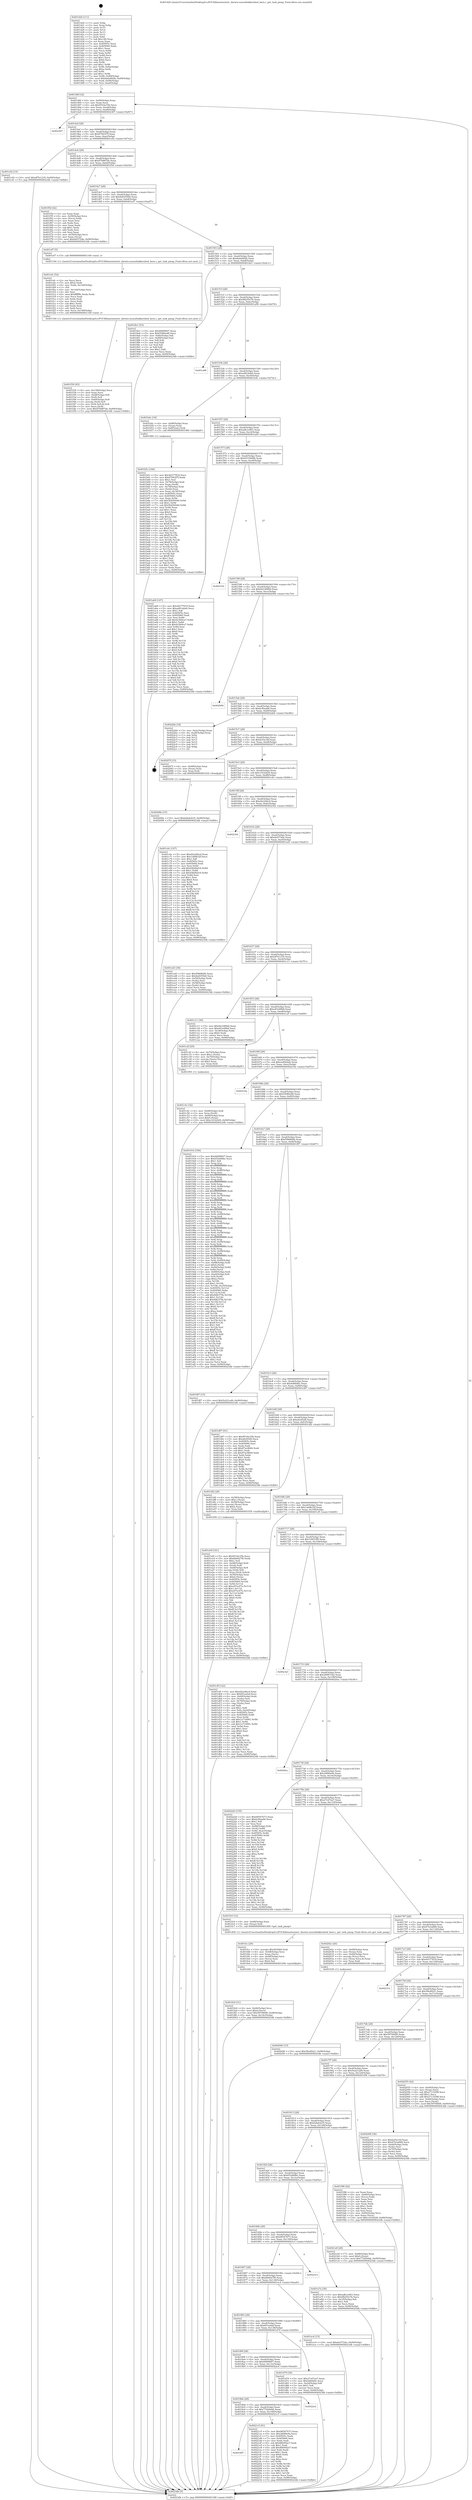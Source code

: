 digraph "0x401420" {
  label = "0x401420 (/mnt/c/Users/mathe/Desktop/tcc/POCII/binaries/extr_darwin-xnuosfmkkernbsd_kern.c_get_task_pmap_Final-ollvm.out::main(0))"
  labelloc = "t"
  node[shape=record]

  Entry [label="",width=0.3,height=0.3,shape=circle,fillcolor=black,style=filled]
  "0x40148f" [label="{
     0x40148f [32]\l
     | [instrs]\l
     &nbsp;&nbsp;0x40148f \<+6\>: mov -0x90(%rbp),%eax\l
     &nbsp;&nbsp;0x401495 \<+2\>: mov %eax,%ecx\l
     &nbsp;&nbsp;0x401497 \<+6\>: sub $0x8516e35b,%ecx\l
     &nbsp;&nbsp;0x40149d \<+6\>: mov %eax,-0xa4(%rbp)\l
     &nbsp;&nbsp;0x4014a3 \<+6\>: mov %ecx,-0xa8(%rbp)\l
     &nbsp;&nbsp;0x4014a9 \<+6\>: je 0000000000402367 \<main+0xf47\>\l
  }"]
  "0x402367" [label="{
     0x402367\l
  }", style=dashed]
  "0x4014af" [label="{
     0x4014af [28]\l
     | [instrs]\l
     &nbsp;&nbsp;0x4014af \<+5\>: jmp 00000000004014b4 \<main+0x94\>\l
     &nbsp;&nbsp;0x4014b4 \<+6\>: mov -0xa4(%rbp),%eax\l
     &nbsp;&nbsp;0x4014ba \<+5\>: sub $0x87903f7f,%eax\l
     &nbsp;&nbsp;0x4014bf \<+6\>: mov %eax,-0xac(%rbp)\l
     &nbsp;&nbsp;0x4014c5 \<+6\>: je 0000000000401c02 \<main+0x7e2\>\l
  }"]
  Exit [label="",width=0.3,height=0.3,shape=circle,fillcolor=black,style=filled,peripheries=2]
  "0x401c02" [label="{
     0x401c02 [15]\l
     | [instrs]\l
     &nbsp;&nbsp;0x401c02 \<+10\>: movl $0xdf7b1235,-0x90(%rbp)\l
     &nbsp;&nbsp;0x401c0c \<+5\>: jmp 00000000004023db \<main+0xfbb\>\l
  }"]
  "0x4014cb" [label="{
     0x4014cb [28]\l
     | [instrs]\l
     &nbsp;&nbsp;0x4014cb \<+5\>: jmp 00000000004014d0 \<main+0xb0\>\l
     &nbsp;&nbsp;0x4014d0 \<+6\>: mov -0xa4(%rbp),%eax\l
     &nbsp;&nbsp;0x4014d6 \<+5\>: sub $0x87b887de,%eax\l
     &nbsp;&nbsp;0x4014db \<+6\>: mov %eax,-0xb0(%rbp)\l
     &nbsp;&nbsp;0x4014e1 \<+6\>: je 0000000000401f5d \<main+0xb3d\>\l
  }"]
  "0x4018d7" [label="{
     0x4018d7\l
  }", style=dashed]
  "0x401f5d" [label="{
     0x401f5d [42]\l
     | [instrs]\l
     &nbsp;&nbsp;0x401f5d \<+2\>: xor %eax,%eax\l
     &nbsp;&nbsp;0x401f5f \<+4\>: mov -0x50(%rbp),%rcx\l
     &nbsp;&nbsp;0x401f63 \<+2\>: mov (%rcx),%edx\l
     &nbsp;&nbsp;0x401f65 \<+2\>: mov %eax,%esi\l
     &nbsp;&nbsp;0x401f67 \<+2\>: sub %edx,%esi\l
     &nbsp;&nbsp;0x401f69 \<+2\>: mov %eax,%edx\l
     &nbsp;&nbsp;0x401f6b \<+3\>: sub $0x1,%edx\l
     &nbsp;&nbsp;0x401f6e \<+2\>: add %edx,%esi\l
     &nbsp;&nbsp;0x401f70 \<+2\>: sub %esi,%eax\l
     &nbsp;&nbsp;0x401f72 \<+4\>: mov -0x50(%rbp),%rcx\l
     &nbsp;&nbsp;0x401f76 \<+2\>: mov %eax,(%rcx)\l
     &nbsp;&nbsp;0x401f78 \<+10\>: movl $0xdef372de,-0x90(%rbp)\l
     &nbsp;&nbsp;0x401f82 \<+5\>: jmp 00000000004023db \<main+0xfbb\>\l
  }"]
  "0x4014e7" [label="{
     0x4014e7 [28]\l
     | [instrs]\l
     &nbsp;&nbsp;0x4014e7 \<+5\>: jmp 00000000004014ec \<main+0xcc\>\l
     &nbsp;&nbsp;0x4014ec \<+6\>: mov -0xa4(%rbp),%eax\l
     &nbsp;&nbsp;0x4014f2 \<+5\>: sub $0x8a8355b0,%eax\l
     &nbsp;&nbsp;0x4014f7 \<+6\>: mov %eax,-0xb4(%rbp)\l
     &nbsp;&nbsp;0x4014fd \<+6\>: je 0000000000401ef7 \<main+0xad7\>\l
  }"]
  "0x4021c5" [label="{
     0x4021c5 [91]\l
     | [instrs]\l
     &nbsp;&nbsp;0x4021c5 \<+5\>: mov $0x68547b73,%eax\l
     &nbsp;&nbsp;0x4021ca \<+5\>: mov $0x26f99e9a,%ecx\l
     &nbsp;&nbsp;0x4021cf \<+7\>: mov 0x40505c,%edx\l
     &nbsp;&nbsp;0x4021d6 \<+7\>: mov 0x405060,%esi\l
     &nbsp;&nbsp;0x4021dd \<+2\>: mov %edx,%edi\l
     &nbsp;&nbsp;0x4021df \<+6\>: sub $0x880492e7,%edi\l
     &nbsp;&nbsp;0x4021e5 \<+3\>: sub $0x1,%edi\l
     &nbsp;&nbsp;0x4021e8 \<+6\>: add $0x880492e7,%edi\l
     &nbsp;&nbsp;0x4021ee \<+3\>: imul %edi,%edx\l
     &nbsp;&nbsp;0x4021f1 \<+3\>: and $0x1,%edx\l
     &nbsp;&nbsp;0x4021f4 \<+3\>: cmp $0x0,%edx\l
     &nbsp;&nbsp;0x4021f7 \<+4\>: sete %r8b\l
     &nbsp;&nbsp;0x4021fb \<+3\>: cmp $0xa,%esi\l
     &nbsp;&nbsp;0x4021fe \<+4\>: setl %r9b\l
     &nbsp;&nbsp;0x402202 \<+3\>: mov %r8b,%r10b\l
     &nbsp;&nbsp;0x402205 \<+3\>: and %r9b,%r10b\l
     &nbsp;&nbsp;0x402208 \<+3\>: xor %r9b,%r8b\l
     &nbsp;&nbsp;0x40220b \<+3\>: or %r8b,%r10b\l
     &nbsp;&nbsp;0x40220e \<+4\>: test $0x1,%r10b\l
     &nbsp;&nbsp;0x402212 \<+3\>: cmovne %ecx,%eax\l
     &nbsp;&nbsp;0x402215 \<+6\>: mov %eax,-0x90(%rbp)\l
     &nbsp;&nbsp;0x40221b \<+5\>: jmp 00000000004023db \<main+0xfbb\>\l
  }"]
  "0x401ef7" [label="{
     0x401ef7 [5]\l
     | [instrs]\l
     &nbsp;&nbsp;0x401ef7 \<+5\>: call 0000000000401160 \<next_i\>\l
     | [calls]\l
     &nbsp;&nbsp;0x401160 \{1\} (/mnt/c/Users/mathe/Desktop/tcc/POCII/binaries/extr_darwin-xnuosfmkkernbsd_kern.c_get_task_pmap_Final-ollvm.out::next_i)\l
  }"]
  "0x401503" [label="{
     0x401503 [28]\l
     | [instrs]\l
     &nbsp;&nbsp;0x401503 \<+5\>: jmp 0000000000401508 \<main+0xe8\>\l
     &nbsp;&nbsp;0x401508 \<+6\>: mov -0xa4(%rbp),%eax\l
     &nbsp;&nbsp;0x40150e \<+5\>: sub $0x8ada902b,%eax\l
     &nbsp;&nbsp;0x401513 \<+6\>: mov %eax,-0xb8(%rbp)\l
     &nbsp;&nbsp;0x401519 \<+6\>: je 00000000004018e1 \<main+0x4c1\>\l
  }"]
  "0x4018bb" [label="{
     0x4018bb [28]\l
     | [instrs]\l
     &nbsp;&nbsp;0x4018bb \<+5\>: jmp 00000000004018c0 \<main+0x4a0\>\l
     &nbsp;&nbsp;0x4018c0 \<+6\>: mov -0xa4(%rbp),%eax\l
     &nbsp;&nbsp;0x4018c6 \<+5\>: sub $0x77d29ebb,%eax\l
     &nbsp;&nbsp;0x4018cb \<+6\>: mov %eax,-0x140(%rbp)\l
     &nbsp;&nbsp;0x4018d1 \<+6\>: je 00000000004021c5 \<main+0xda5\>\l
  }"]
  "0x4018e1" [label="{
     0x4018e1 [53]\l
     | [instrs]\l
     &nbsp;&nbsp;0x4018e1 \<+5\>: mov $0x6fd99607,%eax\l
     &nbsp;&nbsp;0x4018e6 \<+5\>: mov $0xf3080ed8,%ecx\l
     &nbsp;&nbsp;0x4018eb \<+6\>: mov -0x8a(%rbp),%dl\l
     &nbsp;&nbsp;0x4018f1 \<+7\>: mov -0x89(%rbp),%sil\l
     &nbsp;&nbsp;0x4018f8 \<+3\>: mov %dl,%dil\l
     &nbsp;&nbsp;0x4018fb \<+3\>: and %sil,%dil\l
     &nbsp;&nbsp;0x4018fe \<+3\>: xor %sil,%dl\l
     &nbsp;&nbsp;0x401901 \<+3\>: or %dl,%dil\l
     &nbsp;&nbsp;0x401904 \<+4\>: test $0x1,%dil\l
     &nbsp;&nbsp;0x401908 \<+3\>: cmovne %ecx,%eax\l
     &nbsp;&nbsp;0x40190b \<+6\>: mov %eax,-0x90(%rbp)\l
     &nbsp;&nbsp;0x401911 \<+5\>: jmp 00000000004023db \<main+0xfbb\>\l
  }"]
  "0x40151f" [label="{
     0x40151f [28]\l
     | [instrs]\l
     &nbsp;&nbsp;0x40151f \<+5\>: jmp 0000000000401524 \<main+0x104\>\l
     &nbsp;&nbsp;0x401524 \<+6\>: mov -0xa4(%rbp),%eax\l
     &nbsp;&nbsp;0x40152a \<+5\>: sub $0x98255e7b,%eax\l
     &nbsp;&nbsp;0x40152f \<+6\>: mov %eax,-0xbc(%rbp)\l
     &nbsp;&nbsp;0x401535 \<+6\>: je 0000000000401a98 \<main+0x678\>\l
  }"]
  "0x4023db" [label="{
     0x4023db [5]\l
     | [instrs]\l
     &nbsp;&nbsp;0x4023db \<+5\>: jmp 000000000040148f \<main+0x6f\>\l
  }"]
  "0x401420" [label="{
     0x401420 [111]\l
     | [instrs]\l
     &nbsp;&nbsp;0x401420 \<+1\>: push %rbp\l
     &nbsp;&nbsp;0x401421 \<+3\>: mov %rsp,%rbp\l
     &nbsp;&nbsp;0x401424 \<+2\>: push %r15\l
     &nbsp;&nbsp;0x401426 \<+2\>: push %r14\l
     &nbsp;&nbsp;0x401428 \<+2\>: push %r13\l
     &nbsp;&nbsp;0x40142a \<+2\>: push %r12\l
     &nbsp;&nbsp;0x40142c \<+1\>: push %rbx\l
     &nbsp;&nbsp;0x40142d \<+7\>: sub $0x148,%rsp\l
     &nbsp;&nbsp;0x401434 \<+2\>: xor %eax,%eax\l
     &nbsp;&nbsp;0x401436 \<+7\>: mov 0x40505c,%ecx\l
     &nbsp;&nbsp;0x40143d \<+7\>: mov 0x405060,%edx\l
     &nbsp;&nbsp;0x401444 \<+3\>: sub $0x1,%eax\l
     &nbsp;&nbsp;0x401447 \<+3\>: mov %ecx,%r8d\l
     &nbsp;&nbsp;0x40144a \<+3\>: add %eax,%r8d\l
     &nbsp;&nbsp;0x40144d \<+4\>: imul %r8d,%ecx\l
     &nbsp;&nbsp;0x401451 \<+3\>: and $0x1,%ecx\l
     &nbsp;&nbsp;0x401454 \<+3\>: cmp $0x0,%ecx\l
     &nbsp;&nbsp;0x401457 \<+4\>: sete %r9b\l
     &nbsp;&nbsp;0x40145b \<+4\>: and $0x1,%r9b\l
     &nbsp;&nbsp;0x40145f \<+7\>: mov %r9b,-0x8a(%rbp)\l
     &nbsp;&nbsp;0x401466 \<+3\>: cmp $0xa,%edx\l
     &nbsp;&nbsp;0x401469 \<+4\>: setl %r9b\l
     &nbsp;&nbsp;0x40146d \<+4\>: and $0x1,%r9b\l
     &nbsp;&nbsp;0x401471 \<+7\>: mov %r9b,-0x89(%rbp)\l
     &nbsp;&nbsp;0x401478 \<+10\>: movl $0x8ada902b,-0x90(%rbp)\l
     &nbsp;&nbsp;0x401482 \<+6\>: mov %edi,-0x94(%rbp)\l
     &nbsp;&nbsp;0x401488 \<+7\>: mov %rsi,-0xa0(%rbp)\l
  }"]
  "0x4022cd" [label="{
     0x4022cd\l
  }", style=dashed]
  "0x401a98" [label="{
     0x401a98\l
  }", style=dashed]
  "0x40153b" [label="{
     0x40153b [28]\l
     | [instrs]\l
     &nbsp;&nbsp;0x40153b \<+5\>: jmp 0000000000401540 \<main+0x120\>\l
     &nbsp;&nbsp;0x401540 \<+6\>: mov -0xa4(%rbp),%eax\l
     &nbsp;&nbsp;0x401546 \<+5\>: sub $0xad81deb6,%eax\l
     &nbsp;&nbsp;0x40154b \<+6\>: mov %eax,-0xc0(%rbp)\l
     &nbsp;&nbsp;0x401551 \<+6\>: je 0000000000401b4c \<main+0x72c\>\l
  }"]
  "0x40208e" [label="{
     0x40208e [15]\l
     | [instrs]\l
     &nbsp;&nbsp;0x40208e \<+10\>: movl $0x62bdcb35,-0x90(%rbp)\l
     &nbsp;&nbsp;0x402098 \<+5\>: jmp 00000000004023db \<main+0xfbb\>\l
  }"]
  "0x401b4c" [label="{
     0x401b4c [16]\l
     | [instrs]\l
     &nbsp;&nbsp;0x401b4c \<+4\>: mov -0x80(%rbp),%rax\l
     &nbsp;&nbsp;0x401b50 \<+3\>: mov (%rax),%rax\l
     &nbsp;&nbsp;0x401b53 \<+4\>: mov 0x8(%rax),%rdi\l
     &nbsp;&nbsp;0x401b57 \<+5\>: call 0000000000401060 \<atoi@plt\>\l
     | [calls]\l
     &nbsp;&nbsp;0x401060 \{1\} (unknown)\l
  }"]
  "0x401557" [label="{
     0x401557 [28]\l
     | [instrs]\l
     &nbsp;&nbsp;0x401557 \<+5\>: jmp 000000000040155c \<main+0x13c\>\l
     &nbsp;&nbsp;0x40155c \<+6\>: mov -0xa4(%rbp),%eax\l
     &nbsp;&nbsp;0x401562 \<+5\>: sub $0xadb1e063,%eax\l
     &nbsp;&nbsp;0x401567 \<+6\>: mov %eax,-0xc4(%rbp)\l
     &nbsp;&nbsp;0x40156d \<+6\>: je 0000000000401ab9 \<main+0x699\>\l
  }"]
  "0x402046" [label="{
     0x402046 [15]\l
     | [instrs]\l
     &nbsp;&nbsp;0x402046 \<+10\>: movl $0x58e9f221,-0x90(%rbp)\l
     &nbsp;&nbsp;0x402050 \<+5\>: jmp 00000000004023db \<main+0xfbb\>\l
  }"]
  "0x401ab9" [label="{
     0x401ab9 [147]\l
     | [instrs]\l
     &nbsp;&nbsp;0x401ab9 \<+5\>: mov $0x4d377819,%eax\l
     &nbsp;&nbsp;0x401abe \<+5\>: mov $0xad81deb6,%ecx\l
     &nbsp;&nbsp;0x401ac3 \<+2\>: mov $0x1,%dl\l
     &nbsp;&nbsp;0x401ac5 \<+7\>: mov 0x40505c,%esi\l
     &nbsp;&nbsp;0x401acc \<+7\>: mov 0x405060,%edi\l
     &nbsp;&nbsp;0x401ad3 \<+3\>: mov %esi,%r8d\l
     &nbsp;&nbsp;0x401ad6 \<+7\>: add $0x4c569ce7,%r8d\l
     &nbsp;&nbsp;0x401add \<+4\>: sub $0x1,%r8d\l
     &nbsp;&nbsp;0x401ae1 \<+7\>: sub $0x4c569ce7,%r8d\l
     &nbsp;&nbsp;0x401ae8 \<+4\>: imul %r8d,%esi\l
     &nbsp;&nbsp;0x401aec \<+3\>: and $0x1,%esi\l
     &nbsp;&nbsp;0x401aef \<+3\>: cmp $0x0,%esi\l
     &nbsp;&nbsp;0x401af2 \<+4\>: sete %r9b\l
     &nbsp;&nbsp;0x401af6 \<+3\>: cmp $0xa,%edi\l
     &nbsp;&nbsp;0x401af9 \<+4\>: setl %r10b\l
     &nbsp;&nbsp;0x401afd \<+3\>: mov %r9b,%r11b\l
     &nbsp;&nbsp;0x401b00 \<+4\>: xor $0xff,%r11b\l
     &nbsp;&nbsp;0x401b04 \<+3\>: mov %r10b,%bl\l
     &nbsp;&nbsp;0x401b07 \<+3\>: xor $0xff,%bl\l
     &nbsp;&nbsp;0x401b0a \<+3\>: xor $0x0,%dl\l
     &nbsp;&nbsp;0x401b0d \<+3\>: mov %r11b,%r14b\l
     &nbsp;&nbsp;0x401b10 \<+4\>: and $0x0,%r14b\l
     &nbsp;&nbsp;0x401b14 \<+3\>: and %dl,%r9b\l
     &nbsp;&nbsp;0x401b17 \<+3\>: mov %bl,%r15b\l
     &nbsp;&nbsp;0x401b1a \<+4\>: and $0x0,%r15b\l
     &nbsp;&nbsp;0x401b1e \<+3\>: and %dl,%r10b\l
     &nbsp;&nbsp;0x401b21 \<+3\>: or %r9b,%r14b\l
     &nbsp;&nbsp;0x401b24 \<+3\>: or %r10b,%r15b\l
     &nbsp;&nbsp;0x401b27 \<+3\>: xor %r15b,%r14b\l
     &nbsp;&nbsp;0x401b2a \<+3\>: or %bl,%r11b\l
     &nbsp;&nbsp;0x401b2d \<+4\>: xor $0xff,%r11b\l
     &nbsp;&nbsp;0x401b31 \<+3\>: or $0x0,%dl\l
     &nbsp;&nbsp;0x401b34 \<+3\>: and %dl,%r11b\l
     &nbsp;&nbsp;0x401b37 \<+3\>: or %r11b,%r14b\l
     &nbsp;&nbsp;0x401b3a \<+4\>: test $0x1,%r14b\l
     &nbsp;&nbsp;0x401b3e \<+3\>: cmovne %ecx,%eax\l
     &nbsp;&nbsp;0x401b41 \<+6\>: mov %eax,-0x90(%rbp)\l
     &nbsp;&nbsp;0x401b47 \<+5\>: jmp 00000000004023db \<main+0xfbb\>\l
  }"]
  "0x401573" [label="{
     0x401573 [28]\l
     | [instrs]\l
     &nbsp;&nbsp;0x401573 \<+5\>: jmp 0000000000401578 \<main+0x158\>\l
     &nbsp;&nbsp;0x401578 \<+6\>: mov -0xa4(%rbp),%eax\l
     &nbsp;&nbsp;0x40157e \<+5\>: sub $0xb519466b,%eax\l
     &nbsp;&nbsp;0x401583 \<+6\>: mov %eax,-0xc8(%rbp)\l
     &nbsp;&nbsp;0x401589 \<+6\>: je 0000000000402102 \<main+0xce2\>\l
  }"]
  "0x401fe9" [label="{
     0x401fe9 [31]\l
     | [instrs]\l
     &nbsp;&nbsp;0x401fe9 \<+4\>: mov -0x40(%rbp),%rcx\l
     &nbsp;&nbsp;0x401fed \<+6\>: movl $0x0,(%rcx)\l
     &nbsp;&nbsp;0x401ff3 \<+10\>: movl $0x597084f0,-0x90(%rbp)\l
     &nbsp;&nbsp;0x401ffd \<+6\>: mov %eax,-0x14c(%rbp)\l
     &nbsp;&nbsp;0x402003 \<+5\>: jmp 00000000004023db \<main+0xfbb\>\l
  }"]
  "0x402102" [label="{
     0x402102\l
  }", style=dashed]
  "0x40158f" [label="{
     0x40158f [28]\l
     | [instrs]\l
     &nbsp;&nbsp;0x40158f \<+5\>: jmp 0000000000401594 \<main+0x174\>\l
     &nbsp;&nbsp;0x401594 \<+6\>: mov -0xa4(%rbp),%eax\l
     &nbsp;&nbsp;0x40159a \<+5\>: sub $0xbb33889d,%eax\l
     &nbsp;&nbsp;0x40159f \<+6\>: mov %eax,-0xcc(%rbp)\l
     &nbsp;&nbsp;0x4015a5 \<+6\>: je 000000000040209d \<main+0xc7d\>\l
  }"]
  "0x401fcc" [label="{
     0x401fcc [29]\l
     | [instrs]\l
     &nbsp;&nbsp;0x401fcc \<+10\>: movabs $0x4030b6,%rdi\l
     &nbsp;&nbsp;0x401fd6 \<+4\>: mov -0x48(%rbp),%rcx\l
     &nbsp;&nbsp;0x401fda \<+2\>: mov %eax,(%rcx)\l
     &nbsp;&nbsp;0x401fdc \<+4\>: mov -0x48(%rbp),%rcx\l
     &nbsp;&nbsp;0x401fe0 \<+2\>: mov (%rcx),%esi\l
     &nbsp;&nbsp;0x401fe2 \<+2\>: mov $0x0,%al\l
     &nbsp;&nbsp;0x401fe4 \<+5\>: call 0000000000401040 \<printf@plt\>\l
     | [calls]\l
     &nbsp;&nbsp;0x401040 \{1\} (unknown)\l
  }"]
  "0x40209d" [label="{
     0x40209d\l
  }", style=dashed]
  "0x4015ab" [label="{
     0x4015ab [28]\l
     | [instrs]\l
     &nbsp;&nbsp;0x4015ab \<+5\>: jmp 00000000004015b0 \<main+0x190\>\l
     &nbsp;&nbsp;0x4015b0 \<+6\>: mov -0xa4(%rbp),%eax\l
     &nbsp;&nbsp;0x4015b6 \<+5\>: sub $0xbcf0aa66,%eax\l
     &nbsp;&nbsp;0x4015bb \<+6\>: mov %eax,-0xd0(%rbp)\l
     &nbsp;&nbsp;0x4015c1 \<+6\>: je 00000000004022bb \<main+0xe9b\>\l
  }"]
  "0x401f30" [label="{
     0x401f30 [45]\l
     | [instrs]\l
     &nbsp;&nbsp;0x401f30 \<+6\>: mov -0x148(%rbp),%ecx\l
     &nbsp;&nbsp;0x401f36 \<+3\>: imul %eax,%ecx\l
     &nbsp;&nbsp;0x401f39 \<+4\>: mov -0x68(%rbp),%r8\l
     &nbsp;&nbsp;0x401f3d \<+3\>: mov (%r8),%r8\l
     &nbsp;&nbsp;0x401f40 \<+4\>: mov -0x60(%rbp),%r9\l
     &nbsp;&nbsp;0x401f44 \<+3\>: movslq (%r9),%r9\l
     &nbsp;&nbsp;0x401f47 \<+4\>: mov (%r8,%r9,8),%r8\l
     &nbsp;&nbsp;0x401f4b \<+3\>: mov %ecx,(%r8)\l
     &nbsp;&nbsp;0x401f4e \<+10\>: movl $0x87b887de,-0x90(%rbp)\l
     &nbsp;&nbsp;0x401f58 \<+5\>: jmp 00000000004023db \<main+0xfbb\>\l
  }"]
  "0x4022bb" [label="{
     0x4022bb [18]\l
     | [instrs]\l
     &nbsp;&nbsp;0x4022bb \<+3\>: mov -0x2c(%rbp),%eax\l
     &nbsp;&nbsp;0x4022be \<+4\>: lea -0x28(%rbp),%rsp\l
     &nbsp;&nbsp;0x4022c2 \<+1\>: pop %rbx\l
     &nbsp;&nbsp;0x4022c3 \<+2\>: pop %r12\l
     &nbsp;&nbsp;0x4022c5 \<+2\>: pop %r13\l
     &nbsp;&nbsp;0x4022c7 \<+2\>: pop %r14\l
     &nbsp;&nbsp;0x4022c9 \<+2\>: pop %r15\l
     &nbsp;&nbsp;0x4022cb \<+1\>: pop %rbp\l
     &nbsp;&nbsp;0x4022cc \<+1\>: ret\l
  }"]
  "0x4015c7" [label="{
     0x4015c7 [28]\l
     | [instrs]\l
     &nbsp;&nbsp;0x4015c7 \<+5\>: jmp 00000000004015cc \<main+0x1ac\>\l
     &nbsp;&nbsp;0x4015cc \<+6\>: mov -0xa4(%rbp),%eax\l
     &nbsp;&nbsp;0x4015d2 \<+5\>: sub $0xbcf3e1bf,%eax\l
     &nbsp;&nbsp;0x4015d7 \<+6\>: mov %eax,-0xd4(%rbp)\l
     &nbsp;&nbsp;0x4015dd \<+6\>: je 000000000040207f \<main+0xc5f\>\l
  }"]
  "0x401efc" [label="{
     0x401efc [52]\l
     | [instrs]\l
     &nbsp;&nbsp;0x401efc \<+2\>: xor %ecx,%ecx\l
     &nbsp;&nbsp;0x401efe \<+5\>: mov $0x2,%edx\l
     &nbsp;&nbsp;0x401f03 \<+6\>: mov %edx,-0x144(%rbp)\l
     &nbsp;&nbsp;0x401f09 \<+1\>: cltd\l
     &nbsp;&nbsp;0x401f0a \<+6\>: mov -0x144(%rbp),%esi\l
     &nbsp;&nbsp;0x401f10 \<+2\>: idiv %esi\l
     &nbsp;&nbsp;0x401f12 \<+6\>: imul $0xfffffffe,%edx,%edx\l
     &nbsp;&nbsp;0x401f18 \<+2\>: mov %ecx,%edi\l
     &nbsp;&nbsp;0x401f1a \<+2\>: sub %edx,%edi\l
     &nbsp;&nbsp;0x401f1c \<+2\>: mov %ecx,%edx\l
     &nbsp;&nbsp;0x401f1e \<+3\>: sub $0x1,%edx\l
     &nbsp;&nbsp;0x401f21 \<+2\>: add %edx,%edi\l
     &nbsp;&nbsp;0x401f23 \<+2\>: sub %edi,%ecx\l
     &nbsp;&nbsp;0x401f25 \<+6\>: mov %ecx,-0x148(%rbp)\l
     &nbsp;&nbsp;0x401f2b \<+5\>: call 0000000000401160 \<next_i\>\l
     | [calls]\l
     &nbsp;&nbsp;0x401160 \{1\} (/mnt/c/Users/mathe/Desktop/tcc/POCII/binaries/extr_darwin-xnuosfmkkernbsd_kern.c_get_task_pmap_Final-ollvm.out::next_i)\l
  }"]
  "0x40207f" [label="{
     0x40207f [15]\l
     | [instrs]\l
     &nbsp;&nbsp;0x40207f \<+4\>: mov -0x68(%rbp),%rax\l
     &nbsp;&nbsp;0x402083 \<+3\>: mov (%rax),%rax\l
     &nbsp;&nbsp;0x402086 \<+3\>: mov %rax,%rdi\l
     &nbsp;&nbsp;0x402089 \<+5\>: call 0000000000401030 \<free@plt\>\l
     | [calls]\l
     &nbsp;&nbsp;0x401030 \{1\} (unknown)\l
  }"]
  "0x4015e3" [label="{
     0x4015e3 [28]\l
     | [instrs]\l
     &nbsp;&nbsp;0x4015e3 \<+5\>: jmp 00000000004015e8 \<main+0x1c8\>\l
     &nbsp;&nbsp;0x4015e8 \<+6\>: mov -0xa4(%rbp),%eax\l
     &nbsp;&nbsp;0x4015ee \<+5\>: sub $0xc1632429,%eax\l
     &nbsp;&nbsp;0x4015f3 \<+6\>: mov %eax,-0xd8(%rbp)\l
     &nbsp;&nbsp;0x4015f9 \<+6\>: je 0000000000401c6c \<main+0x84c\>\l
  }"]
  "0x401e0f" [label="{
     0x401e0f [181]\l
     | [instrs]\l
     &nbsp;&nbsp;0x401e0f \<+5\>: mov $0x8516e35b,%ecx\l
     &nbsp;&nbsp;0x401e14 \<+5\>: mov $0x6b6627f0,%edx\l
     &nbsp;&nbsp;0x401e19 \<+3\>: mov $0x1,%sil\l
     &nbsp;&nbsp;0x401e1c \<+4\>: mov -0x68(%rbp),%rdi\l
     &nbsp;&nbsp;0x401e20 \<+3\>: mov (%rdi),%rdi\l
     &nbsp;&nbsp;0x401e23 \<+4\>: mov -0x60(%rbp),%r8\l
     &nbsp;&nbsp;0x401e27 \<+3\>: movslq (%r8),%r8\l
     &nbsp;&nbsp;0x401e2a \<+4\>: mov %rax,(%rdi,%r8,8)\l
     &nbsp;&nbsp;0x401e2e \<+4\>: mov -0x50(%rbp),%rax\l
     &nbsp;&nbsp;0x401e32 \<+6\>: movl $0x0,(%rax)\l
     &nbsp;&nbsp;0x401e38 \<+8\>: mov 0x40505c,%r9d\l
     &nbsp;&nbsp;0x401e40 \<+8\>: mov 0x405060,%r10d\l
     &nbsp;&nbsp;0x401e48 \<+3\>: mov %r9d,%r11d\l
     &nbsp;&nbsp;0x401e4b \<+7\>: sub $0xe97ec67e,%r11d\l
     &nbsp;&nbsp;0x401e52 \<+4\>: sub $0x1,%r11d\l
     &nbsp;&nbsp;0x401e56 \<+7\>: add $0xe97ec67e,%r11d\l
     &nbsp;&nbsp;0x401e5d \<+4\>: imul %r11d,%r9d\l
     &nbsp;&nbsp;0x401e61 \<+4\>: and $0x1,%r9d\l
     &nbsp;&nbsp;0x401e65 \<+4\>: cmp $0x0,%r9d\l
     &nbsp;&nbsp;0x401e69 \<+3\>: sete %bl\l
     &nbsp;&nbsp;0x401e6c \<+4\>: cmp $0xa,%r10d\l
     &nbsp;&nbsp;0x401e70 \<+4\>: setl %r14b\l
     &nbsp;&nbsp;0x401e74 \<+3\>: mov %bl,%r15b\l
     &nbsp;&nbsp;0x401e77 \<+4\>: xor $0xff,%r15b\l
     &nbsp;&nbsp;0x401e7b \<+3\>: mov %r14b,%r12b\l
     &nbsp;&nbsp;0x401e7e \<+4\>: xor $0xff,%r12b\l
     &nbsp;&nbsp;0x401e82 \<+4\>: xor $0x0,%sil\l
     &nbsp;&nbsp;0x401e86 \<+3\>: mov %r15b,%r13b\l
     &nbsp;&nbsp;0x401e89 \<+4\>: and $0x0,%r13b\l
     &nbsp;&nbsp;0x401e8d \<+3\>: and %sil,%bl\l
     &nbsp;&nbsp;0x401e90 \<+3\>: mov %r12b,%al\l
     &nbsp;&nbsp;0x401e93 \<+2\>: and $0x0,%al\l
     &nbsp;&nbsp;0x401e95 \<+3\>: and %sil,%r14b\l
     &nbsp;&nbsp;0x401e98 \<+3\>: or %bl,%r13b\l
     &nbsp;&nbsp;0x401e9b \<+3\>: or %r14b,%al\l
     &nbsp;&nbsp;0x401e9e \<+3\>: xor %al,%r13b\l
     &nbsp;&nbsp;0x401ea1 \<+3\>: or %r12b,%r15b\l
     &nbsp;&nbsp;0x401ea4 \<+4\>: xor $0xff,%r15b\l
     &nbsp;&nbsp;0x401ea8 \<+4\>: or $0x0,%sil\l
     &nbsp;&nbsp;0x401eac \<+3\>: and %sil,%r15b\l
     &nbsp;&nbsp;0x401eaf \<+3\>: or %r15b,%r13b\l
     &nbsp;&nbsp;0x401eb2 \<+4\>: test $0x1,%r13b\l
     &nbsp;&nbsp;0x401eb6 \<+3\>: cmovne %edx,%ecx\l
     &nbsp;&nbsp;0x401eb9 \<+6\>: mov %ecx,-0x90(%rbp)\l
     &nbsp;&nbsp;0x401ebf \<+5\>: jmp 00000000004023db \<main+0xfbb\>\l
  }"]
  "0x401c6c" [label="{
     0x401c6c [147]\l
     | [instrs]\l
     &nbsp;&nbsp;0x401c6c \<+5\>: mov $0xd2e24bcd,%eax\l
     &nbsp;&nbsp;0x401c71 \<+5\>: mov $0x1a68b32f,%ecx\l
     &nbsp;&nbsp;0x401c76 \<+2\>: mov $0x1,%dl\l
     &nbsp;&nbsp;0x401c78 \<+7\>: mov 0x40505c,%esi\l
     &nbsp;&nbsp;0x401c7f \<+7\>: mov 0x405060,%edi\l
     &nbsp;&nbsp;0x401c86 \<+3\>: mov %esi,%r8d\l
     &nbsp;&nbsp;0x401c89 \<+7\>: add $0x44b0bd18,%r8d\l
     &nbsp;&nbsp;0x401c90 \<+4\>: sub $0x1,%r8d\l
     &nbsp;&nbsp;0x401c94 \<+7\>: sub $0x44b0bd18,%r8d\l
     &nbsp;&nbsp;0x401c9b \<+4\>: imul %r8d,%esi\l
     &nbsp;&nbsp;0x401c9f \<+3\>: and $0x1,%esi\l
     &nbsp;&nbsp;0x401ca2 \<+3\>: cmp $0x0,%esi\l
     &nbsp;&nbsp;0x401ca5 \<+4\>: sete %r9b\l
     &nbsp;&nbsp;0x401ca9 \<+3\>: cmp $0xa,%edi\l
     &nbsp;&nbsp;0x401cac \<+4\>: setl %r10b\l
     &nbsp;&nbsp;0x401cb0 \<+3\>: mov %r9b,%r11b\l
     &nbsp;&nbsp;0x401cb3 \<+4\>: xor $0xff,%r11b\l
     &nbsp;&nbsp;0x401cb7 \<+3\>: mov %r10b,%bl\l
     &nbsp;&nbsp;0x401cba \<+3\>: xor $0xff,%bl\l
     &nbsp;&nbsp;0x401cbd \<+3\>: xor $0x1,%dl\l
     &nbsp;&nbsp;0x401cc0 \<+3\>: mov %r11b,%r14b\l
     &nbsp;&nbsp;0x401cc3 \<+4\>: and $0xff,%r14b\l
     &nbsp;&nbsp;0x401cc7 \<+3\>: and %dl,%r9b\l
     &nbsp;&nbsp;0x401cca \<+3\>: mov %bl,%r15b\l
     &nbsp;&nbsp;0x401ccd \<+4\>: and $0xff,%r15b\l
     &nbsp;&nbsp;0x401cd1 \<+3\>: and %dl,%r10b\l
     &nbsp;&nbsp;0x401cd4 \<+3\>: or %r9b,%r14b\l
     &nbsp;&nbsp;0x401cd7 \<+3\>: or %r10b,%r15b\l
     &nbsp;&nbsp;0x401cda \<+3\>: xor %r15b,%r14b\l
     &nbsp;&nbsp;0x401cdd \<+3\>: or %bl,%r11b\l
     &nbsp;&nbsp;0x401ce0 \<+4\>: xor $0xff,%r11b\l
     &nbsp;&nbsp;0x401ce4 \<+3\>: or $0x1,%dl\l
     &nbsp;&nbsp;0x401ce7 \<+3\>: and %dl,%r11b\l
     &nbsp;&nbsp;0x401cea \<+3\>: or %r11b,%r14b\l
     &nbsp;&nbsp;0x401ced \<+4\>: test $0x1,%r14b\l
     &nbsp;&nbsp;0x401cf1 \<+3\>: cmovne %ecx,%eax\l
     &nbsp;&nbsp;0x401cf4 \<+6\>: mov %eax,-0x90(%rbp)\l
     &nbsp;&nbsp;0x401cfa \<+5\>: jmp 00000000004023db \<main+0xfbb\>\l
  }"]
  "0x4015ff" [label="{
     0x4015ff [28]\l
     | [instrs]\l
     &nbsp;&nbsp;0x4015ff \<+5\>: jmp 0000000000401604 \<main+0x1e4\>\l
     &nbsp;&nbsp;0x401604 \<+6\>: mov -0xa4(%rbp),%eax\l
     &nbsp;&nbsp;0x40160a \<+5\>: sub $0xd2e24bcd,%eax\l
     &nbsp;&nbsp;0x40160f \<+6\>: mov %eax,-0xdc(%rbp)\l
     &nbsp;&nbsp;0x401615 \<+6\>: je 0000000000402342 \<main+0xf22\>\l
  }"]
  "0x40189f" [label="{
     0x40189f [28]\l
     | [instrs]\l
     &nbsp;&nbsp;0x40189f \<+5\>: jmp 00000000004018a4 \<main+0x484\>\l
     &nbsp;&nbsp;0x4018a4 \<+6\>: mov -0xa4(%rbp),%eax\l
     &nbsp;&nbsp;0x4018aa \<+5\>: sub $0x6fd99607,%eax\l
     &nbsp;&nbsp;0x4018af \<+6\>: mov %eax,-0x13c(%rbp)\l
     &nbsp;&nbsp;0x4018b5 \<+6\>: je 00000000004022cd \<main+0xead\>\l
  }"]
  "0x402342" [label="{
     0x402342\l
  }", style=dashed]
  "0x40161b" [label="{
     0x40161b [28]\l
     | [instrs]\l
     &nbsp;&nbsp;0x40161b \<+5\>: jmp 0000000000401620 \<main+0x200\>\l
     &nbsp;&nbsp;0x401620 \<+6\>: mov -0xa4(%rbp),%eax\l
     &nbsp;&nbsp;0x401626 \<+5\>: sub $0xdef372de,%eax\l
     &nbsp;&nbsp;0x40162b \<+6\>: mov %eax,-0xe0(%rbp)\l
     &nbsp;&nbsp;0x401631 \<+6\>: je 0000000000401ed3 \<main+0xab3\>\l
  }"]
  "0x401d79" [label="{
     0x401d79 [30]\l
     | [instrs]\l
     &nbsp;&nbsp;0x401d79 \<+5\>: mov $0x27c67ea7,%eax\l
     &nbsp;&nbsp;0x401d7e \<+5\>: mov $0x4d68d0c,%ecx\l
     &nbsp;&nbsp;0x401d83 \<+3\>: mov -0x2d(%rbp),%dl\l
     &nbsp;&nbsp;0x401d86 \<+3\>: test $0x1,%dl\l
     &nbsp;&nbsp;0x401d89 \<+3\>: cmovne %ecx,%eax\l
     &nbsp;&nbsp;0x401d8c \<+6\>: mov %eax,-0x90(%rbp)\l
     &nbsp;&nbsp;0x401d92 \<+5\>: jmp 00000000004023db \<main+0xfbb\>\l
  }"]
  "0x401ed3" [label="{
     0x401ed3 [36]\l
     | [instrs]\l
     &nbsp;&nbsp;0x401ed3 \<+5\>: mov $0xf586800b,%eax\l
     &nbsp;&nbsp;0x401ed8 \<+5\>: mov $0x8a8355b0,%ecx\l
     &nbsp;&nbsp;0x401edd \<+4\>: mov -0x50(%rbp),%rdx\l
     &nbsp;&nbsp;0x401ee1 \<+2\>: mov (%rdx),%esi\l
     &nbsp;&nbsp;0x401ee3 \<+4\>: mov -0x58(%rbp),%rdx\l
     &nbsp;&nbsp;0x401ee7 \<+2\>: cmp (%rdx),%esi\l
     &nbsp;&nbsp;0x401ee9 \<+3\>: cmovl %ecx,%eax\l
     &nbsp;&nbsp;0x401eec \<+6\>: mov %eax,-0x90(%rbp)\l
     &nbsp;&nbsp;0x401ef2 \<+5\>: jmp 00000000004023db \<main+0xfbb\>\l
  }"]
  "0x401637" [label="{
     0x401637 [28]\l
     | [instrs]\l
     &nbsp;&nbsp;0x401637 \<+5\>: jmp 000000000040163c \<main+0x21c\>\l
     &nbsp;&nbsp;0x40163c \<+6\>: mov -0xa4(%rbp),%eax\l
     &nbsp;&nbsp;0x401642 \<+5\>: sub $0xdf7b1235,%eax\l
     &nbsp;&nbsp;0x401647 \<+6\>: mov %eax,-0xe4(%rbp)\l
     &nbsp;&nbsp;0x40164d \<+6\>: je 0000000000401c11 \<main+0x7f1\>\l
  }"]
  "0x401883" [label="{
     0x401883 [28]\l
     | [instrs]\l
     &nbsp;&nbsp;0x401883 \<+5\>: jmp 0000000000401888 \<main+0x468\>\l
     &nbsp;&nbsp;0x401888 \<+6\>: mov -0xa4(%rbp),%eax\l
     &nbsp;&nbsp;0x40188e \<+5\>: sub $0x6f1ee0af,%eax\l
     &nbsp;&nbsp;0x401893 \<+6\>: mov %eax,-0x138(%rbp)\l
     &nbsp;&nbsp;0x401899 \<+6\>: je 0000000000401d79 \<main+0x959\>\l
  }"]
  "0x401c11" [label="{
     0x401c11 [30]\l
     | [instrs]\l
     &nbsp;&nbsp;0x401c11 \<+5\>: mov $0xbb33889d,%eax\l
     &nbsp;&nbsp;0x401c16 \<+5\>: mov $0xe83c68b8,%ecx\l
     &nbsp;&nbsp;0x401c1b \<+3\>: mov -0x34(%rbp),%edx\l
     &nbsp;&nbsp;0x401c1e \<+3\>: cmp $0x0,%edx\l
     &nbsp;&nbsp;0x401c21 \<+3\>: cmove %ecx,%eax\l
     &nbsp;&nbsp;0x401c24 \<+6\>: mov %eax,-0x90(%rbp)\l
     &nbsp;&nbsp;0x401c2a \<+5\>: jmp 00000000004023db \<main+0xfbb\>\l
  }"]
  "0x401653" [label="{
     0x401653 [28]\l
     | [instrs]\l
     &nbsp;&nbsp;0x401653 \<+5\>: jmp 0000000000401658 \<main+0x238\>\l
     &nbsp;&nbsp;0x401658 \<+6\>: mov -0xa4(%rbp),%eax\l
     &nbsp;&nbsp;0x40165e \<+5\>: sub $0xe83c68b8,%eax\l
     &nbsp;&nbsp;0x401663 \<+6\>: mov %eax,-0xe8(%rbp)\l
     &nbsp;&nbsp;0x401669 \<+6\>: je 0000000000401c2f \<main+0x80f\>\l
  }"]
  "0x401ec4" [label="{
     0x401ec4 [15]\l
     | [instrs]\l
     &nbsp;&nbsp;0x401ec4 \<+10\>: movl $0xdef372de,-0x90(%rbp)\l
     &nbsp;&nbsp;0x401ece \<+5\>: jmp 00000000004023db \<main+0xfbb\>\l
  }"]
  "0x401c2f" [label="{
     0x401c2f [29]\l
     | [instrs]\l
     &nbsp;&nbsp;0x401c2f \<+4\>: mov -0x70(%rbp),%rax\l
     &nbsp;&nbsp;0x401c33 \<+6\>: movl $0x1,(%rax)\l
     &nbsp;&nbsp;0x401c39 \<+4\>: mov -0x70(%rbp),%rax\l
     &nbsp;&nbsp;0x401c3d \<+3\>: movslq (%rax),%rax\l
     &nbsp;&nbsp;0x401c40 \<+4\>: shl $0x3,%rax\l
     &nbsp;&nbsp;0x401c44 \<+3\>: mov %rax,%rdi\l
     &nbsp;&nbsp;0x401c47 \<+5\>: call 0000000000401050 \<malloc@plt\>\l
     | [calls]\l
     &nbsp;&nbsp;0x401050 \{1\} (unknown)\l
  }"]
  "0x40166f" [label="{
     0x40166f [28]\l
     | [instrs]\l
     &nbsp;&nbsp;0x40166f \<+5\>: jmp 0000000000401674 \<main+0x254\>\l
     &nbsp;&nbsp;0x401674 \<+6\>: mov -0xa4(%rbp),%eax\l
     &nbsp;&nbsp;0x40167a \<+5\>: sub $0xea46d2ab,%eax\l
     &nbsp;&nbsp;0x40167f \<+6\>: mov %eax,-0xec(%rbp)\l
     &nbsp;&nbsp;0x401685 \<+6\>: je 000000000040219a \<main+0xd7a\>\l
  }"]
  "0x401867" [label="{
     0x401867 [28]\l
     | [instrs]\l
     &nbsp;&nbsp;0x401867 \<+5\>: jmp 000000000040186c \<main+0x44c\>\l
     &nbsp;&nbsp;0x40186c \<+6\>: mov -0xa4(%rbp),%eax\l
     &nbsp;&nbsp;0x401872 \<+5\>: sub $0x6b6627f0,%eax\l
     &nbsp;&nbsp;0x401877 \<+6\>: mov %eax,-0x134(%rbp)\l
     &nbsp;&nbsp;0x40187d \<+6\>: je 0000000000401ec4 \<main+0xaa4\>\l
  }"]
  "0x40219a" [label="{
     0x40219a\l
  }", style=dashed]
  "0x40168b" [label="{
     0x40168b [28]\l
     | [instrs]\l
     &nbsp;&nbsp;0x40168b \<+5\>: jmp 0000000000401690 \<main+0x270\>\l
     &nbsp;&nbsp;0x401690 \<+6\>: mov -0xa4(%rbp),%eax\l
     &nbsp;&nbsp;0x401696 \<+5\>: sub $0xf3080ed8,%eax\l
     &nbsp;&nbsp;0x40169b \<+6\>: mov %eax,-0xf0(%rbp)\l
     &nbsp;&nbsp;0x4016a1 \<+6\>: je 0000000000401916 \<main+0x4f6\>\l
  }"]
  "0x4023c3" [label="{
     0x4023c3\l
  }", style=dashed]
  "0x401916" [label="{
     0x401916 [356]\l
     | [instrs]\l
     &nbsp;&nbsp;0x401916 \<+5\>: mov $0x6fd99607,%eax\l
     &nbsp;&nbsp;0x40191b \<+5\>: mov $0x652d08bc,%ecx\l
     &nbsp;&nbsp;0x401920 \<+2\>: mov $0x1,%dl\l
     &nbsp;&nbsp;0x401922 \<+3\>: mov %rsp,%rsi\l
     &nbsp;&nbsp;0x401925 \<+4\>: add $0xfffffffffffffff0,%rsi\l
     &nbsp;&nbsp;0x401929 \<+3\>: mov %rsi,%rsp\l
     &nbsp;&nbsp;0x40192c \<+7\>: mov %rsi,-0x88(%rbp)\l
     &nbsp;&nbsp;0x401933 \<+3\>: mov %rsp,%rsi\l
     &nbsp;&nbsp;0x401936 \<+4\>: add $0xfffffffffffffff0,%rsi\l
     &nbsp;&nbsp;0x40193a \<+3\>: mov %rsi,%rsp\l
     &nbsp;&nbsp;0x40193d \<+3\>: mov %rsp,%rdi\l
     &nbsp;&nbsp;0x401940 \<+4\>: add $0xfffffffffffffff0,%rdi\l
     &nbsp;&nbsp;0x401944 \<+3\>: mov %rdi,%rsp\l
     &nbsp;&nbsp;0x401947 \<+4\>: mov %rdi,-0x80(%rbp)\l
     &nbsp;&nbsp;0x40194b \<+3\>: mov %rsp,%rdi\l
     &nbsp;&nbsp;0x40194e \<+4\>: add $0xfffffffffffffff0,%rdi\l
     &nbsp;&nbsp;0x401952 \<+3\>: mov %rdi,%rsp\l
     &nbsp;&nbsp;0x401955 \<+4\>: mov %rdi,-0x78(%rbp)\l
     &nbsp;&nbsp;0x401959 \<+3\>: mov %rsp,%rdi\l
     &nbsp;&nbsp;0x40195c \<+4\>: add $0xfffffffffffffff0,%rdi\l
     &nbsp;&nbsp;0x401960 \<+3\>: mov %rdi,%rsp\l
     &nbsp;&nbsp;0x401963 \<+4\>: mov %rdi,-0x70(%rbp)\l
     &nbsp;&nbsp;0x401967 \<+3\>: mov %rsp,%rdi\l
     &nbsp;&nbsp;0x40196a \<+4\>: add $0xfffffffffffffff0,%rdi\l
     &nbsp;&nbsp;0x40196e \<+3\>: mov %rdi,%rsp\l
     &nbsp;&nbsp;0x401971 \<+4\>: mov %rdi,-0x68(%rbp)\l
     &nbsp;&nbsp;0x401975 \<+3\>: mov %rsp,%rdi\l
     &nbsp;&nbsp;0x401978 \<+4\>: add $0xfffffffffffffff0,%rdi\l
     &nbsp;&nbsp;0x40197c \<+3\>: mov %rdi,%rsp\l
     &nbsp;&nbsp;0x40197f \<+4\>: mov %rdi,-0x60(%rbp)\l
     &nbsp;&nbsp;0x401983 \<+3\>: mov %rsp,%rdi\l
     &nbsp;&nbsp;0x401986 \<+4\>: add $0xfffffffffffffff0,%rdi\l
     &nbsp;&nbsp;0x40198a \<+3\>: mov %rdi,%rsp\l
     &nbsp;&nbsp;0x40198d \<+4\>: mov %rdi,-0x58(%rbp)\l
     &nbsp;&nbsp;0x401991 \<+3\>: mov %rsp,%rdi\l
     &nbsp;&nbsp;0x401994 \<+4\>: add $0xfffffffffffffff0,%rdi\l
     &nbsp;&nbsp;0x401998 \<+3\>: mov %rdi,%rsp\l
     &nbsp;&nbsp;0x40199b \<+4\>: mov %rdi,-0x50(%rbp)\l
     &nbsp;&nbsp;0x40199f \<+3\>: mov %rsp,%rdi\l
     &nbsp;&nbsp;0x4019a2 \<+4\>: add $0xfffffffffffffff0,%rdi\l
     &nbsp;&nbsp;0x4019a6 \<+3\>: mov %rdi,%rsp\l
     &nbsp;&nbsp;0x4019a9 \<+4\>: mov %rdi,-0x48(%rbp)\l
     &nbsp;&nbsp;0x4019ad \<+3\>: mov %rsp,%rdi\l
     &nbsp;&nbsp;0x4019b0 \<+4\>: add $0xfffffffffffffff0,%rdi\l
     &nbsp;&nbsp;0x4019b4 \<+3\>: mov %rdi,%rsp\l
     &nbsp;&nbsp;0x4019b7 \<+4\>: mov %rdi,-0x40(%rbp)\l
     &nbsp;&nbsp;0x4019bb \<+7\>: mov -0x88(%rbp),%rdi\l
     &nbsp;&nbsp;0x4019c2 \<+6\>: movl $0x0,(%rdi)\l
     &nbsp;&nbsp;0x4019c8 \<+7\>: mov -0x94(%rbp),%r8d\l
     &nbsp;&nbsp;0x4019cf \<+3\>: mov %r8d,(%rsi)\l
     &nbsp;&nbsp;0x4019d2 \<+4\>: mov -0x80(%rbp),%rdi\l
     &nbsp;&nbsp;0x4019d6 \<+7\>: mov -0xa0(%rbp),%r9\l
     &nbsp;&nbsp;0x4019dd \<+3\>: mov %r9,(%rdi)\l
     &nbsp;&nbsp;0x4019e0 \<+3\>: cmpl $0x2,(%rsi)\l
     &nbsp;&nbsp;0x4019e3 \<+4\>: setne %r10b\l
     &nbsp;&nbsp;0x4019e7 \<+4\>: and $0x1,%r10b\l
     &nbsp;&nbsp;0x4019eb \<+4\>: mov %r10b,-0x35(%rbp)\l
     &nbsp;&nbsp;0x4019ef \<+8\>: mov 0x40505c,%r11d\l
     &nbsp;&nbsp;0x4019f7 \<+7\>: mov 0x405060,%ebx\l
     &nbsp;&nbsp;0x4019fe \<+3\>: mov %r11d,%r14d\l
     &nbsp;&nbsp;0x401a01 \<+7\>: add $0x9db375b,%r14d\l
     &nbsp;&nbsp;0x401a08 \<+4\>: sub $0x1,%r14d\l
     &nbsp;&nbsp;0x401a0c \<+7\>: sub $0x9db375b,%r14d\l
     &nbsp;&nbsp;0x401a13 \<+4\>: imul %r14d,%r11d\l
     &nbsp;&nbsp;0x401a17 \<+4\>: and $0x1,%r11d\l
     &nbsp;&nbsp;0x401a1b \<+4\>: cmp $0x0,%r11d\l
     &nbsp;&nbsp;0x401a1f \<+4\>: sete %r10b\l
     &nbsp;&nbsp;0x401a23 \<+3\>: cmp $0xa,%ebx\l
     &nbsp;&nbsp;0x401a26 \<+4\>: setl %r15b\l
     &nbsp;&nbsp;0x401a2a \<+3\>: mov %r10b,%r12b\l
     &nbsp;&nbsp;0x401a2d \<+4\>: xor $0xff,%r12b\l
     &nbsp;&nbsp;0x401a31 \<+3\>: mov %r15b,%r13b\l
     &nbsp;&nbsp;0x401a34 \<+4\>: xor $0xff,%r13b\l
     &nbsp;&nbsp;0x401a38 \<+3\>: xor $0x1,%dl\l
     &nbsp;&nbsp;0x401a3b \<+3\>: mov %r12b,%sil\l
     &nbsp;&nbsp;0x401a3e \<+4\>: and $0xff,%sil\l
     &nbsp;&nbsp;0x401a42 \<+3\>: and %dl,%r10b\l
     &nbsp;&nbsp;0x401a45 \<+3\>: mov %r13b,%dil\l
     &nbsp;&nbsp;0x401a48 \<+4\>: and $0xff,%dil\l
     &nbsp;&nbsp;0x401a4c \<+3\>: and %dl,%r15b\l
     &nbsp;&nbsp;0x401a4f \<+3\>: or %r10b,%sil\l
     &nbsp;&nbsp;0x401a52 \<+3\>: or %r15b,%dil\l
     &nbsp;&nbsp;0x401a55 \<+3\>: xor %dil,%sil\l
     &nbsp;&nbsp;0x401a58 \<+3\>: or %r13b,%r12b\l
     &nbsp;&nbsp;0x401a5b \<+4\>: xor $0xff,%r12b\l
     &nbsp;&nbsp;0x401a5f \<+3\>: or $0x1,%dl\l
     &nbsp;&nbsp;0x401a62 \<+3\>: and %dl,%r12b\l
     &nbsp;&nbsp;0x401a65 \<+3\>: or %r12b,%sil\l
     &nbsp;&nbsp;0x401a68 \<+4\>: test $0x1,%sil\l
     &nbsp;&nbsp;0x401a6c \<+3\>: cmovne %ecx,%eax\l
     &nbsp;&nbsp;0x401a6f \<+6\>: mov %eax,-0x90(%rbp)\l
     &nbsp;&nbsp;0x401a75 \<+5\>: jmp 00000000004023db \<main+0xfbb\>\l
  }"]
  "0x4016a7" [label="{
     0x4016a7 [28]\l
     | [instrs]\l
     &nbsp;&nbsp;0x4016a7 \<+5\>: jmp 00000000004016ac \<main+0x28c\>\l
     &nbsp;&nbsp;0x4016ac \<+6\>: mov -0xa4(%rbp),%eax\l
     &nbsp;&nbsp;0x4016b2 \<+5\>: sub $0xf586800b,%eax\l
     &nbsp;&nbsp;0x4016b7 \<+6\>: mov %eax,-0xf4(%rbp)\l
     &nbsp;&nbsp;0x4016bd \<+6\>: je 0000000000401f87 \<main+0xb67\>\l
  }"]
  "0x401c4c" [label="{
     0x401c4c [32]\l
     | [instrs]\l
     &nbsp;&nbsp;0x401c4c \<+4\>: mov -0x68(%rbp),%rdi\l
     &nbsp;&nbsp;0x401c50 \<+3\>: mov %rax,(%rdi)\l
     &nbsp;&nbsp;0x401c53 \<+4\>: mov -0x60(%rbp),%rax\l
     &nbsp;&nbsp;0x401c57 \<+6\>: movl $0x0,(%rax)\l
     &nbsp;&nbsp;0x401c5d \<+10\>: movl $0xc1632429,-0x90(%rbp)\l
     &nbsp;&nbsp;0x401c67 \<+5\>: jmp 00000000004023db \<main+0xfbb\>\l
  }"]
  "0x401b5c" [label="{
     0x401b5c [166]\l
     | [instrs]\l
     &nbsp;&nbsp;0x401b5c \<+5\>: mov $0x4d377819,%ecx\l
     &nbsp;&nbsp;0x401b61 \<+5\>: mov $0x87903f7f,%edx\l
     &nbsp;&nbsp;0x401b66 \<+3\>: mov $0x1,%sil\l
     &nbsp;&nbsp;0x401b69 \<+4\>: mov -0x78(%rbp),%rdi\l
     &nbsp;&nbsp;0x401b6d \<+2\>: mov %eax,(%rdi)\l
     &nbsp;&nbsp;0x401b6f \<+4\>: mov -0x78(%rbp),%rdi\l
     &nbsp;&nbsp;0x401b73 \<+2\>: mov (%rdi),%eax\l
     &nbsp;&nbsp;0x401b75 \<+3\>: mov %eax,-0x34(%rbp)\l
     &nbsp;&nbsp;0x401b78 \<+7\>: mov 0x40505c,%eax\l
     &nbsp;&nbsp;0x401b7f \<+8\>: mov 0x405060,%r8d\l
     &nbsp;&nbsp;0x401b87 \<+3\>: mov %eax,%r9d\l
     &nbsp;&nbsp;0x401b8a \<+7\>: add $0x5b450446,%r9d\l
     &nbsp;&nbsp;0x401b91 \<+4\>: sub $0x1,%r9d\l
     &nbsp;&nbsp;0x401b95 \<+7\>: sub $0x5b450446,%r9d\l
     &nbsp;&nbsp;0x401b9c \<+4\>: imul %r9d,%eax\l
     &nbsp;&nbsp;0x401ba0 \<+3\>: and $0x1,%eax\l
     &nbsp;&nbsp;0x401ba3 \<+3\>: cmp $0x0,%eax\l
     &nbsp;&nbsp;0x401ba6 \<+4\>: sete %r10b\l
     &nbsp;&nbsp;0x401baa \<+4\>: cmp $0xa,%r8d\l
     &nbsp;&nbsp;0x401bae \<+4\>: setl %r11b\l
     &nbsp;&nbsp;0x401bb2 \<+3\>: mov %r10b,%bl\l
     &nbsp;&nbsp;0x401bb5 \<+3\>: xor $0xff,%bl\l
     &nbsp;&nbsp;0x401bb8 \<+3\>: mov %r11b,%r14b\l
     &nbsp;&nbsp;0x401bbb \<+4\>: xor $0xff,%r14b\l
     &nbsp;&nbsp;0x401bbf \<+4\>: xor $0x1,%sil\l
     &nbsp;&nbsp;0x401bc3 \<+3\>: mov %bl,%r15b\l
     &nbsp;&nbsp;0x401bc6 \<+4\>: and $0xff,%r15b\l
     &nbsp;&nbsp;0x401bca \<+3\>: and %sil,%r10b\l
     &nbsp;&nbsp;0x401bcd \<+3\>: mov %r14b,%r12b\l
     &nbsp;&nbsp;0x401bd0 \<+4\>: and $0xff,%r12b\l
     &nbsp;&nbsp;0x401bd4 \<+3\>: and %sil,%r11b\l
     &nbsp;&nbsp;0x401bd7 \<+3\>: or %r10b,%r15b\l
     &nbsp;&nbsp;0x401bda \<+3\>: or %r11b,%r12b\l
     &nbsp;&nbsp;0x401bdd \<+3\>: xor %r12b,%r15b\l
     &nbsp;&nbsp;0x401be0 \<+3\>: or %r14b,%bl\l
     &nbsp;&nbsp;0x401be3 \<+3\>: xor $0xff,%bl\l
     &nbsp;&nbsp;0x401be6 \<+4\>: or $0x1,%sil\l
     &nbsp;&nbsp;0x401bea \<+3\>: and %sil,%bl\l
     &nbsp;&nbsp;0x401bed \<+3\>: or %bl,%r15b\l
     &nbsp;&nbsp;0x401bf0 \<+4\>: test $0x1,%r15b\l
     &nbsp;&nbsp;0x401bf4 \<+3\>: cmovne %edx,%ecx\l
     &nbsp;&nbsp;0x401bf7 \<+6\>: mov %ecx,-0x90(%rbp)\l
     &nbsp;&nbsp;0x401bfd \<+5\>: jmp 00000000004023db \<main+0xfbb\>\l
  }"]
  "0x401f87" [label="{
     0x401f87 [15]\l
     | [instrs]\l
     &nbsp;&nbsp;0x401f87 \<+10\>: movl $0x5e221a49,-0x90(%rbp)\l
     &nbsp;&nbsp;0x401f91 \<+5\>: jmp 00000000004023db \<main+0xfbb\>\l
  }"]
  "0x4016c3" [label="{
     0x4016c3 [28]\l
     | [instrs]\l
     &nbsp;&nbsp;0x4016c3 \<+5\>: jmp 00000000004016c8 \<main+0x2a8\>\l
     &nbsp;&nbsp;0x4016c8 \<+6\>: mov -0xa4(%rbp),%eax\l
     &nbsp;&nbsp;0x4016ce \<+5\>: sub $0x4d68d0c,%eax\l
     &nbsp;&nbsp;0x4016d3 \<+6\>: mov %eax,-0xf8(%rbp)\l
     &nbsp;&nbsp;0x4016d9 \<+6\>: je 0000000000401d97 \<main+0x977\>\l
  }"]
  "0x40184b" [label="{
     0x40184b [28]\l
     | [instrs]\l
     &nbsp;&nbsp;0x40184b \<+5\>: jmp 0000000000401850 \<main+0x430\>\l
     &nbsp;&nbsp;0x401850 \<+6\>: mov -0xa4(%rbp),%eax\l
     &nbsp;&nbsp;0x401856 \<+5\>: sub $0x68547b73,%eax\l
     &nbsp;&nbsp;0x40185b \<+6\>: mov %eax,-0x130(%rbp)\l
     &nbsp;&nbsp;0x401861 \<+6\>: je 00000000004023c3 \<main+0xfa3\>\l
  }"]
  "0x401d97" [label="{
     0x401d97 [91]\l
     | [instrs]\l
     &nbsp;&nbsp;0x401d97 \<+5\>: mov $0x8516e35b,%eax\l
     &nbsp;&nbsp;0x401d9c \<+5\>: mov $0xa6c8528,%ecx\l
     &nbsp;&nbsp;0x401da1 \<+7\>: mov 0x40505c,%edx\l
     &nbsp;&nbsp;0x401da8 \<+7\>: mov 0x405060,%esi\l
     &nbsp;&nbsp;0x401daf \<+2\>: mov %edx,%edi\l
     &nbsp;&nbsp;0x401db1 \<+6\>: add $0x87ac8660,%edi\l
     &nbsp;&nbsp;0x401db7 \<+3\>: sub $0x1,%edi\l
     &nbsp;&nbsp;0x401dba \<+6\>: sub $0x87ac8660,%edi\l
     &nbsp;&nbsp;0x401dc0 \<+3\>: imul %edi,%edx\l
     &nbsp;&nbsp;0x401dc3 \<+3\>: and $0x1,%edx\l
     &nbsp;&nbsp;0x401dc6 \<+3\>: cmp $0x0,%edx\l
     &nbsp;&nbsp;0x401dc9 \<+4\>: sete %r8b\l
     &nbsp;&nbsp;0x401dcd \<+3\>: cmp $0xa,%esi\l
     &nbsp;&nbsp;0x401dd0 \<+4\>: setl %r9b\l
     &nbsp;&nbsp;0x401dd4 \<+3\>: mov %r8b,%r10b\l
     &nbsp;&nbsp;0x401dd7 \<+3\>: and %r9b,%r10b\l
     &nbsp;&nbsp;0x401dda \<+3\>: xor %r9b,%r8b\l
     &nbsp;&nbsp;0x401ddd \<+3\>: or %r8b,%r10b\l
     &nbsp;&nbsp;0x401de0 \<+4\>: test $0x1,%r10b\l
     &nbsp;&nbsp;0x401de4 \<+3\>: cmovne %ecx,%eax\l
     &nbsp;&nbsp;0x401de7 \<+6\>: mov %eax,-0x90(%rbp)\l
     &nbsp;&nbsp;0x401ded \<+5\>: jmp 00000000004023db \<main+0xfbb\>\l
  }"]
  "0x4016df" [label="{
     0x4016df [28]\l
     | [instrs]\l
     &nbsp;&nbsp;0x4016df \<+5\>: jmp 00000000004016e4 \<main+0x2c4\>\l
     &nbsp;&nbsp;0x4016e4 \<+6\>: mov -0xa4(%rbp),%eax\l
     &nbsp;&nbsp;0x4016ea \<+5\>: sub $0xa6c8528,%eax\l
     &nbsp;&nbsp;0x4016ef \<+6\>: mov %eax,-0xfc(%rbp)\l
     &nbsp;&nbsp;0x4016f5 \<+6\>: je 0000000000401df2 \<main+0x9d2\>\l
  }"]
  "0x401a7a" [label="{
     0x401a7a [30]\l
     | [instrs]\l
     &nbsp;&nbsp;0x401a7a \<+5\>: mov $0xadb1e063,%eax\l
     &nbsp;&nbsp;0x401a7f \<+5\>: mov $0x98255e7b,%ecx\l
     &nbsp;&nbsp;0x401a84 \<+3\>: mov -0x35(%rbp),%dl\l
     &nbsp;&nbsp;0x401a87 \<+3\>: test $0x1,%dl\l
     &nbsp;&nbsp;0x401a8a \<+3\>: cmovne %ecx,%eax\l
     &nbsp;&nbsp;0x401a8d \<+6\>: mov %eax,-0x90(%rbp)\l
     &nbsp;&nbsp;0x401a93 \<+5\>: jmp 00000000004023db \<main+0xfbb\>\l
  }"]
  "0x401df2" [label="{
     0x401df2 [29]\l
     | [instrs]\l
     &nbsp;&nbsp;0x401df2 \<+4\>: mov -0x58(%rbp),%rax\l
     &nbsp;&nbsp;0x401df6 \<+6\>: movl $0x1,(%rax)\l
     &nbsp;&nbsp;0x401dfc \<+4\>: mov -0x58(%rbp),%rax\l
     &nbsp;&nbsp;0x401e00 \<+3\>: movslq (%rax),%rax\l
     &nbsp;&nbsp;0x401e03 \<+4\>: shl $0x2,%rax\l
     &nbsp;&nbsp;0x401e07 \<+3\>: mov %rax,%rdi\l
     &nbsp;&nbsp;0x401e0a \<+5\>: call 0000000000401050 \<malloc@plt\>\l
     | [calls]\l
     &nbsp;&nbsp;0x401050 \{1\} (unknown)\l
  }"]
  "0x4016fb" [label="{
     0x4016fb [28]\l
     | [instrs]\l
     &nbsp;&nbsp;0x4016fb \<+5\>: jmp 0000000000401700 \<main+0x2e0\>\l
     &nbsp;&nbsp;0x401700 \<+6\>: mov -0xa4(%rbp),%eax\l
     &nbsp;&nbsp;0x401706 \<+5\>: sub $0x1a68b32f,%eax\l
     &nbsp;&nbsp;0x40170b \<+6\>: mov %eax,-0x100(%rbp)\l
     &nbsp;&nbsp;0x401711 \<+6\>: je 0000000000401cff \<main+0x8df\>\l
  }"]
  "0x40182f" [label="{
     0x40182f [28]\l
     | [instrs]\l
     &nbsp;&nbsp;0x40182f \<+5\>: jmp 0000000000401834 \<main+0x414\>\l
     &nbsp;&nbsp;0x401834 \<+6\>: mov -0xa4(%rbp),%eax\l
     &nbsp;&nbsp;0x40183a \<+5\>: sub $0x652d08bc,%eax\l
     &nbsp;&nbsp;0x40183f \<+6\>: mov %eax,-0x12c(%rbp)\l
     &nbsp;&nbsp;0x401845 \<+6\>: je 0000000000401a7a \<main+0x65a\>\l
  }"]
  "0x401cff" [label="{
     0x401cff [122]\l
     | [instrs]\l
     &nbsp;&nbsp;0x401cff \<+5\>: mov $0xd2e24bcd,%eax\l
     &nbsp;&nbsp;0x401d04 \<+5\>: mov $0x6f1ee0af,%ecx\l
     &nbsp;&nbsp;0x401d09 \<+4\>: mov -0x60(%rbp),%rdx\l
     &nbsp;&nbsp;0x401d0d \<+2\>: mov (%rdx),%esi\l
     &nbsp;&nbsp;0x401d0f \<+4\>: mov -0x70(%rbp),%rdx\l
     &nbsp;&nbsp;0x401d13 \<+2\>: cmp (%rdx),%esi\l
     &nbsp;&nbsp;0x401d15 \<+4\>: setl %dil\l
     &nbsp;&nbsp;0x401d19 \<+4\>: and $0x1,%dil\l
     &nbsp;&nbsp;0x401d1d \<+4\>: mov %dil,-0x2d(%rbp)\l
     &nbsp;&nbsp;0x401d21 \<+7\>: mov 0x40505c,%esi\l
     &nbsp;&nbsp;0x401d28 \<+8\>: mov 0x405060,%r8d\l
     &nbsp;&nbsp;0x401d30 \<+3\>: mov %esi,%r9d\l
     &nbsp;&nbsp;0x401d33 \<+7\>: add $0x1e716991,%r9d\l
     &nbsp;&nbsp;0x401d3a \<+4\>: sub $0x1,%r9d\l
     &nbsp;&nbsp;0x401d3e \<+7\>: sub $0x1e716991,%r9d\l
     &nbsp;&nbsp;0x401d45 \<+4\>: imul %r9d,%esi\l
     &nbsp;&nbsp;0x401d49 \<+3\>: and $0x1,%esi\l
     &nbsp;&nbsp;0x401d4c \<+3\>: cmp $0x0,%esi\l
     &nbsp;&nbsp;0x401d4f \<+4\>: sete %dil\l
     &nbsp;&nbsp;0x401d53 \<+4\>: cmp $0xa,%r8d\l
     &nbsp;&nbsp;0x401d57 \<+4\>: setl %r10b\l
     &nbsp;&nbsp;0x401d5b \<+3\>: mov %dil,%r11b\l
     &nbsp;&nbsp;0x401d5e \<+3\>: and %r10b,%r11b\l
     &nbsp;&nbsp;0x401d61 \<+3\>: xor %r10b,%dil\l
     &nbsp;&nbsp;0x401d64 \<+3\>: or %dil,%r11b\l
     &nbsp;&nbsp;0x401d67 \<+4\>: test $0x1,%r11b\l
     &nbsp;&nbsp;0x401d6b \<+3\>: cmovne %ecx,%eax\l
     &nbsp;&nbsp;0x401d6e \<+6\>: mov %eax,-0x90(%rbp)\l
     &nbsp;&nbsp;0x401d74 \<+5\>: jmp 00000000004023db \<main+0xfbb\>\l
  }"]
  "0x401717" [label="{
     0x401717 [28]\l
     | [instrs]\l
     &nbsp;&nbsp;0x401717 \<+5\>: jmp 000000000040171c \<main+0x2fc\>\l
     &nbsp;&nbsp;0x40171c \<+6\>: mov -0xa4(%rbp),%eax\l
     &nbsp;&nbsp;0x401722 \<+5\>: sub $0x1d4f10f6,%eax\l
     &nbsp;&nbsp;0x401727 \<+6\>: mov %eax,-0x104(%rbp)\l
     &nbsp;&nbsp;0x40172d \<+6\>: je 00000000004023af \<main+0xf8f\>\l
  }"]
  "0x4021a9" [label="{
     0x4021a9 [28]\l
     | [instrs]\l
     &nbsp;&nbsp;0x4021a9 \<+7\>: mov -0x88(%rbp),%rax\l
     &nbsp;&nbsp;0x4021b0 \<+6\>: movl $0x0,(%rax)\l
     &nbsp;&nbsp;0x4021b6 \<+10\>: movl $0x77d29ebb,-0x90(%rbp)\l
     &nbsp;&nbsp;0x4021c0 \<+5\>: jmp 00000000004023db \<main+0xfbb\>\l
  }"]
  "0x4023af" [label="{
     0x4023af\l
  }", style=dashed]
  "0x401733" [label="{
     0x401733 [28]\l
     | [instrs]\l
     &nbsp;&nbsp;0x401733 \<+5\>: jmp 0000000000401738 \<main+0x318\>\l
     &nbsp;&nbsp;0x401738 \<+6\>: mov -0xa4(%rbp),%eax\l
     &nbsp;&nbsp;0x40173e \<+5\>: sub $0x26987c62,%eax\l
     &nbsp;&nbsp;0x401743 \<+6\>: mov %eax,-0x108(%rbp)\l
     &nbsp;&nbsp;0x401749 \<+6\>: je 00000000004020ac \<main+0xc8c\>\l
  }"]
  "0x401813" [label="{
     0x401813 [28]\l
     | [instrs]\l
     &nbsp;&nbsp;0x401813 \<+5\>: jmp 0000000000401818 \<main+0x3f8\>\l
     &nbsp;&nbsp;0x401818 \<+6\>: mov -0xa4(%rbp),%eax\l
     &nbsp;&nbsp;0x40181e \<+5\>: sub $0x62bdcb35,%eax\l
     &nbsp;&nbsp;0x401823 \<+6\>: mov %eax,-0x128(%rbp)\l
     &nbsp;&nbsp;0x401829 \<+6\>: je 00000000004021a9 \<main+0xd89\>\l
  }"]
  "0x4020ac" [label="{
     0x4020ac\l
  }", style=dashed]
  "0x40174f" [label="{
     0x40174f [28]\l
     | [instrs]\l
     &nbsp;&nbsp;0x40174f \<+5\>: jmp 0000000000401754 \<main+0x334\>\l
     &nbsp;&nbsp;0x401754 \<+6\>: mov -0xa4(%rbp),%eax\l
     &nbsp;&nbsp;0x40175a \<+5\>: sub $0x26f99e9a,%eax\l
     &nbsp;&nbsp;0x40175f \<+6\>: mov %eax,-0x10c(%rbp)\l
     &nbsp;&nbsp;0x401765 \<+6\>: je 0000000000402220 \<main+0xe00\>\l
  }"]
  "0x401f96" [label="{
     0x401f96 [42]\l
     | [instrs]\l
     &nbsp;&nbsp;0x401f96 \<+2\>: xor %eax,%eax\l
     &nbsp;&nbsp;0x401f98 \<+4\>: mov -0x60(%rbp),%rcx\l
     &nbsp;&nbsp;0x401f9c \<+2\>: mov (%rcx),%edx\l
     &nbsp;&nbsp;0x401f9e \<+2\>: mov %eax,%esi\l
     &nbsp;&nbsp;0x401fa0 \<+2\>: sub %edx,%esi\l
     &nbsp;&nbsp;0x401fa2 \<+2\>: mov %eax,%edx\l
     &nbsp;&nbsp;0x401fa4 \<+3\>: sub $0x1,%edx\l
     &nbsp;&nbsp;0x401fa7 \<+2\>: add %edx,%esi\l
     &nbsp;&nbsp;0x401fa9 \<+2\>: sub %esi,%eax\l
     &nbsp;&nbsp;0x401fab \<+4\>: mov -0x60(%rbp),%rcx\l
     &nbsp;&nbsp;0x401faf \<+2\>: mov %eax,(%rcx)\l
     &nbsp;&nbsp;0x401fb1 \<+10\>: movl $0xc1632429,-0x90(%rbp)\l
     &nbsp;&nbsp;0x401fbb \<+5\>: jmp 00000000004023db \<main+0xfbb\>\l
  }"]
  "0x402220" [label="{
     0x402220 [155]\l
     | [instrs]\l
     &nbsp;&nbsp;0x402220 \<+5\>: mov $0x68547b73,%eax\l
     &nbsp;&nbsp;0x402225 \<+5\>: mov $0xbcf0aa66,%ecx\l
     &nbsp;&nbsp;0x40222a \<+2\>: mov $0x1,%dl\l
     &nbsp;&nbsp;0x40222c \<+2\>: xor %esi,%esi\l
     &nbsp;&nbsp;0x40222e \<+7\>: mov -0x88(%rbp),%rdi\l
     &nbsp;&nbsp;0x402235 \<+3\>: mov (%rdi),%r8d\l
     &nbsp;&nbsp;0x402238 \<+4\>: mov %r8d,-0x2c(%rbp)\l
     &nbsp;&nbsp;0x40223c \<+8\>: mov 0x40505c,%r8d\l
     &nbsp;&nbsp;0x402244 \<+8\>: mov 0x405060,%r9d\l
     &nbsp;&nbsp;0x40224c \<+3\>: sub $0x1,%esi\l
     &nbsp;&nbsp;0x40224f \<+3\>: mov %r8d,%r10d\l
     &nbsp;&nbsp;0x402252 \<+3\>: add %esi,%r10d\l
     &nbsp;&nbsp;0x402255 \<+4\>: imul %r10d,%r8d\l
     &nbsp;&nbsp;0x402259 \<+4\>: and $0x1,%r8d\l
     &nbsp;&nbsp;0x40225d \<+4\>: cmp $0x0,%r8d\l
     &nbsp;&nbsp;0x402261 \<+4\>: sete %r11b\l
     &nbsp;&nbsp;0x402265 \<+4\>: cmp $0xa,%r9d\l
     &nbsp;&nbsp;0x402269 \<+3\>: setl %bl\l
     &nbsp;&nbsp;0x40226c \<+3\>: mov %r11b,%r14b\l
     &nbsp;&nbsp;0x40226f \<+4\>: xor $0xff,%r14b\l
     &nbsp;&nbsp;0x402273 \<+3\>: mov %bl,%r15b\l
     &nbsp;&nbsp;0x402276 \<+4\>: xor $0xff,%r15b\l
     &nbsp;&nbsp;0x40227a \<+3\>: xor $0x0,%dl\l
     &nbsp;&nbsp;0x40227d \<+3\>: mov %r14b,%r12b\l
     &nbsp;&nbsp;0x402280 \<+4\>: and $0x0,%r12b\l
     &nbsp;&nbsp;0x402284 \<+3\>: and %dl,%r11b\l
     &nbsp;&nbsp;0x402287 \<+3\>: mov %r15b,%r13b\l
     &nbsp;&nbsp;0x40228a \<+4\>: and $0x0,%r13b\l
     &nbsp;&nbsp;0x40228e \<+2\>: and %dl,%bl\l
     &nbsp;&nbsp;0x402290 \<+3\>: or %r11b,%r12b\l
     &nbsp;&nbsp;0x402293 \<+3\>: or %bl,%r13b\l
     &nbsp;&nbsp;0x402296 \<+3\>: xor %r13b,%r12b\l
     &nbsp;&nbsp;0x402299 \<+3\>: or %r15b,%r14b\l
     &nbsp;&nbsp;0x40229c \<+4\>: xor $0xff,%r14b\l
     &nbsp;&nbsp;0x4022a0 \<+3\>: or $0x0,%dl\l
     &nbsp;&nbsp;0x4022a3 \<+3\>: and %dl,%r14b\l
     &nbsp;&nbsp;0x4022a6 \<+3\>: or %r14b,%r12b\l
     &nbsp;&nbsp;0x4022a9 \<+4\>: test $0x1,%r12b\l
     &nbsp;&nbsp;0x4022ad \<+3\>: cmovne %ecx,%eax\l
     &nbsp;&nbsp;0x4022b0 \<+6\>: mov %eax,-0x90(%rbp)\l
     &nbsp;&nbsp;0x4022b6 \<+5\>: jmp 00000000004023db \<main+0xfbb\>\l
  }"]
  "0x40176b" [label="{
     0x40176b [28]\l
     | [instrs]\l
     &nbsp;&nbsp;0x40176b \<+5\>: jmp 0000000000401770 \<main+0x350\>\l
     &nbsp;&nbsp;0x401770 \<+6\>: mov -0xa4(%rbp),%eax\l
     &nbsp;&nbsp;0x401776 \<+5\>: sub $0x27c67ea7,%eax\l
     &nbsp;&nbsp;0x40177b \<+6\>: mov %eax,-0x110(%rbp)\l
     &nbsp;&nbsp;0x401781 \<+6\>: je 0000000000401fc0 \<main+0xba0\>\l
  }"]
  "0x4017f7" [label="{
     0x4017f7 [28]\l
     | [instrs]\l
     &nbsp;&nbsp;0x4017f7 \<+5\>: jmp 00000000004017fc \<main+0x3dc\>\l
     &nbsp;&nbsp;0x4017fc \<+6\>: mov -0xa4(%rbp),%eax\l
     &nbsp;&nbsp;0x401802 \<+5\>: sub $0x5e221a49,%eax\l
     &nbsp;&nbsp;0x401807 \<+6\>: mov %eax,-0x124(%rbp)\l
     &nbsp;&nbsp;0x40180d \<+6\>: je 0000000000401f96 \<main+0xb76\>\l
  }"]
  "0x401fc0" [label="{
     0x401fc0 [12]\l
     | [instrs]\l
     &nbsp;&nbsp;0x401fc0 \<+4\>: mov -0x68(%rbp),%rax\l
     &nbsp;&nbsp;0x401fc4 \<+3\>: mov (%rax),%rdi\l
     &nbsp;&nbsp;0x401fc7 \<+5\>: call 0000000000401400 \<get_task_pmap\>\l
     | [calls]\l
     &nbsp;&nbsp;0x401400 \{1\} (/mnt/c/Users/mathe/Desktop/tcc/POCII/binaries/extr_darwin-xnuosfmkkernbsd_kern.c_get_task_pmap_Final-ollvm.out::get_task_pmap)\l
  }"]
  "0x401787" [label="{
     0x401787 [28]\l
     | [instrs]\l
     &nbsp;&nbsp;0x401787 \<+5\>: jmp 000000000040178c \<main+0x36c\>\l
     &nbsp;&nbsp;0x40178c \<+6\>: mov -0xa4(%rbp),%eax\l
     &nbsp;&nbsp;0x401792 \<+5\>: sub $0x47b3a848,%eax\l
     &nbsp;&nbsp;0x401797 \<+6\>: mov %eax,-0x114(%rbp)\l
     &nbsp;&nbsp;0x40179d \<+6\>: je 000000000040202c \<main+0xc0c\>\l
  }"]
  "0x402008" [label="{
     0x402008 [36]\l
     | [instrs]\l
     &nbsp;&nbsp;0x402008 \<+5\>: mov $0xbcf3e1bf,%eax\l
     &nbsp;&nbsp;0x40200d \<+5\>: mov $0x47b3a848,%ecx\l
     &nbsp;&nbsp;0x402012 \<+4\>: mov -0x40(%rbp),%rdx\l
     &nbsp;&nbsp;0x402016 \<+2\>: mov (%rdx),%esi\l
     &nbsp;&nbsp;0x402018 \<+4\>: mov -0x70(%rbp),%rdx\l
     &nbsp;&nbsp;0x40201c \<+2\>: cmp (%rdx),%esi\l
     &nbsp;&nbsp;0x40201e \<+3\>: cmovl %ecx,%eax\l
     &nbsp;&nbsp;0x402021 \<+6\>: mov %eax,-0x90(%rbp)\l
     &nbsp;&nbsp;0x402027 \<+5\>: jmp 00000000004023db \<main+0xfbb\>\l
  }"]
  "0x40202c" [label="{
     0x40202c [26]\l
     | [instrs]\l
     &nbsp;&nbsp;0x40202c \<+4\>: mov -0x68(%rbp),%rax\l
     &nbsp;&nbsp;0x402030 \<+3\>: mov (%rax),%rax\l
     &nbsp;&nbsp;0x402033 \<+4\>: mov -0x40(%rbp),%rcx\l
     &nbsp;&nbsp;0x402037 \<+3\>: movslq (%rcx),%rcx\l
     &nbsp;&nbsp;0x40203a \<+4\>: mov (%rax,%rcx,8),%rax\l
     &nbsp;&nbsp;0x40203e \<+3\>: mov %rax,%rdi\l
     &nbsp;&nbsp;0x402041 \<+5\>: call 0000000000401030 \<free@plt\>\l
     | [calls]\l
     &nbsp;&nbsp;0x401030 \{1\} (unknown)\l
  }"]
  "0x4017a3" [label="{
     0x4017a3 [28]\l
     | [instrs]\l
     &nbsp;&nbsp;0x4017a3 \<+5\>: jmp 00000000004017a8 \<main+0x388\>\l
     &nbsp;&nbsp;0x4017a8 \<+6\>: mov -0xa4(%rbp),%eax\l
     &nbsp;&nbsp;0x4017ae \<+5\>: sub $0x4d377819,%eax\l
     &nbsp;&nbsp;0x4017b3 \<+6\>: mov %eax,-0x118(%rbp)\l
     &nbsp;&nbsp;0x4017b9 \<+6\>: je 0000000000402312 \<main+0xef2\>\l
  }"]
  "0x4017db" [label="{
     0x4017db [28]\l
     | [instrs]\l
     &nbsp;&nbsp;0x4017db \<+5\>: jmp 00000000004017e0 \<main+0x3c0\>\l
     &nbsp;&nbsp;0x4017e0 \<+6\>: mov -0xa4(%rbp),%eax\l
     &nbsp;&nbsp;0x4017e6 \<+5\>: sub $0x597084f0,%eax\l
     &nbsp;&nbsp;0x4017eb \<+6\>: mov %eax,-0x120(%rbp)\l
     &nbsp;&nbsp;0x4017f1 \<+6\>: je 0000000000402008 \<main+0xbe8\>\l
  }"]
  "0x402312" [label="{
     0x402312\l
  }", style=dashed]
  "0x4017bf" [label="{
     0x4017bf [28]\l
     | [instrs]\l
     &nbsp;&nbsp;0x4017bf \<+5\>: jmp 00000000004017c4 \<main+0x3a4\>\l
     &nbsp;&nbsp;0x4017c4 \<+6\>: mov -0xa4(%rbp),%eax\l
     &nbsp;&nbsp;0x4017ca \<+5\>: sub $0x58e9f221,%eax\l
     &nbsp;&nbsp;0x4017cf \<+6\>: mov %eax,-0x11c(%rbp)\l
     &nbsp;&nbsp;0x4017d5 \<+6\>: je 0000000000402055 \<main+0xc35\>\l
  }"]
  "0x402055" [label="{
     0x402055 [42]\l
     | [instrs]\l
     &nbsp;&nbsp;0x402055 \<+4\>: mov -0x40(%rbp),%rax\l
     &nbsp;&nbsp;0x402059 \<+2\>: mov (%rax),%ecx\l
     &nbsp;&nbsp;0x40205b \<+6\>: sub $0x2711b5f8,%ecx\l
     &nbsp;&nbsp;0x402061 \<+3\>: add $0x1,%ecx\l
     &nbsp;&nbsp;0x402064 \<+6\>: add $0x2711b5f8,%ecx\l
     &nbsp;&nbsp;0x40206a \<+4\>: mov -0x40(%rbp),%rax\l
     &nbsp;&nbsp;0x40206e \<+2\>: mov %ecx,(%rax)\l
     &nbsp;&nbsp;0x402070 \<+10\>: movl $0x597084f0,-0x90(%rbp)\l
     &nbsp;&nbsp;0x40207a \<+5\>: jmp 00000000004023db \<main+0xfbb\>\l
  }"]
  Entry -> "0x401420" [label=" 1"]
  "0x40148f" -> "0x402367" [label=" 0"]
  "0x40148f" -> "0x4014af" [label=" 33"]
  "0x4022bb" -> Exit [label=" 1"]
  "0x4014af" -> "0x401c02" [label=" 1"]
  "0x4014af" -> "0x4014cb" [label=" 32"]
  "0x402220" -> "0x4023db" [label=" 1"]
  "0x4014cb" -> "0x401f5d" [label=" 1"]
  "0x4014cb" -> "0x4014e7" [label=" 31"]
  "0x4021c5" -> "0x4023db" [label=" 1"]
  "0x4014e7" -> "0x401ef7" [label=" 1"]
  "0x4014e7" -> "0x401503" [label=" 30"]
  "0x4018bb" -> "0x4018d7" [label=" 0"]
  "0x401503" -> "0x4018e1" [label=" 1"]
  "0x401503" -> "0x40151f" [label=" 29"]
  "0x4018e1" -> "0x4023db" [label=" 1"]
  "0x401420" -> "0x40148f" [label=" 1"]
  "0x4023db" -> "0x40148f" [label=" 32"]
  "0x4018bb" -> "0x4021c5" [label=" 1"]
  "0x40151f" -> "0x401a98" [label=" 0"]
  "0x40151f" -> "0x40153b" [label=" 29"]
  "0x40189f" -> "0x4018bb" [label=" 1"]
  "0x40153b" -> "0x401b4c" [label=" 1"]
  "0x40153b" -> "0x401557" [label=" 28"]
  "0x40189f" -> "0x4022cd" [label=" 0"]
  "0x401557" -> "0x401ab9" [label=" 1"]
  "0x401557" -> "0x401573" [label=" 27"]
  "0x4021a9" -> "0x4023db" [label=" 1"]
  "0x401573" -> "0x402102" [label=" 0"]
  "0x401573" -> "0x40158f" [label=" 27"]
  "0x40208e" -> "0x4023db" [label=" 1"]
  "0x40158f" -> "0x40209d" [label=" 0"]
  "0x40158f" -> "0x4015ab" [label=" 27"]
  "0x40207f" -> "0x40208e" [label=" 1"]
  "0x4015ab" -> "0x4022bb" [label=" 1"]
  "0x4015ab" -> "0x4015c7" [label=" 26"]
  "0x402055" -> "0x4023db" [label=" 1"]
  "0x4015c7" -> "0x40207f" [label=" 1"]
  "0x4015c7" -> "0x4015e3" [label=" 25"]
  "0x402046" -> "0x4023db" [label=" 1"]
  "0x4015e3" -> "0x401c6c" [label=" 2"]
  "0x4015e3" -> "0x4015ff" [label=" 23"]
  "0x40202c" -> "0x402046" [label=" 1"]
  "0x4015ff" -> "0x402342" [label=" 0"]
  "0x4015ff" -> "0x40161b" [label=" 23"]
  "0x402008" -> "0x4023db" [label=" 2"]
  "0x40161b" -> "0x401ed3" [label=" 2"]
  "0x40161b" -> "0x401637" [label=" 21"]
  "0x401fe9" -> "0x4023db" [label=" 1"]
  "0x401637" -> "0x401c11" [label=" 1"]
  "0x401637" -> "0x401653" [label=" 20"]
  "0x401fc0" -> "0x401fcc" [label=" 1"]
  "0x401653" -> "0x401c2f" [label=" 1"]
  "0x401653" -> "0x40166f" [label=" 19"]
  "0x401f96" -> "0x4023db" [label=" 1"]
  "0x40166f" -> "0x40219a" [label=" 0"]
  "0x40166f" -> "0x40168b" [label=" 19"]
  "0x401f5d" -> "0x4023db" [label=" 1"]
  "0x40168b" -> "0x401916" [label=" 1"]
  "0x40168b" -> "0x4016a7" [label=" 18"]
  "0x401f30" -> "0x4023db" [label=" 1"]
  "0x401916" -> "0x4023db" [label=" 1"]
  "0x401ef7" -> "0x401efc" [label=" 1"]
  "0x4016a7" -> "0x401f87" [label=" 1"]
  "0x4016a7" -> "0x4016c3" [label=" 17"]
  "0x401ed3" -> "0x4023db" [label=" 2"]
  "0x4016c3" -> "0x401d97" [label=" 1"]
  "0x4016c3" -> "0x4016df" [label=" 16"]
  "0x401ec4" -> "0x4023db" [label=" 1"]
  "0x4016df" -> "0x401df2" [label=" 1"]
  "0x4016df" -> "0x4016fb" [label=" 15"]
  "0x401e0f" -> "0x4023db" [label=" 1"]
  "0x4016fb" -> "0x401cff" [label=" 2"]
  "0x4016fb" -> "0x401717" [label=" 13"]
  "0x401d97" -> "0x4023db" [label=" 1"]
  "0x401717" -> "0x4023af" [label=" 0"]
  "0x401717" -> "0x401733" [label=" 13"]
  "0x401d79" -> "0x4023db" [label=" 2"]
  "0x401733" -> "0x4020ac" [label=" 0"]
  "0x401733" -> "0x40174f" [label=" 13"]
  "0x401883" -> "0x401d79" [label=" 2"]
  "0x40174f" -> "0x402220" [label=" 1"]
  "0x40174f" -> "0x40176b" [label=" 12"]
  "0x401fcc" -> "0x401fe9" [label=" 1"]
  "0x40176b" -> "0x401fc0" [label=" 1"]
  "0x40176b" -> "0x401787" [label=" 11"]
  "0x401867" -> "0x401ec4" [label=" 1"]
  "0x401787" -> "0x40202c" [label=" 1"]
  "0x401787" -> "0x4017a3" [label=" 10"]
  "0x401f87" -> "0x4023db" [label=" 1"]
  "0x4017a3" -> "0x402312" [label=" 0"]
  "0x4017a3" -> "0x4017bf" [label=" 10"]
  "0x40184b" -> "0x4023c3" [label=" 0"]
  "0x4017bf" -> "0x402055" [label=" 1"]
  "0x4017bf" -> "0x4017db" [label=" 9"]
  "0x40184b" -> "0x401867" [label=" 4"]
  "0x4017db" -> "0x402008" [label=" 2"]
  "0x4017db" -> "0x4017f7" [label=" 7"]
  "0x401867" -> "0x401883" [label=" 3"]
  "0x4017f7" -> "0x401f96" [label=" 1"]
  "0x4017f7" -> "0x401813" [label=" 6"]
  "0x401883" -> "0x40189f" [label=" 1"]
  "0x401813" -> "0x4021a9" [label=" 1"]
  "0x401813" -> "0x40182f" [label=" 5"]
  "0x401df2" -> "0x401e0f" [label=" 1"]
  "0x40182f" -> "0x401a7a" [label=" 1"]
  "0x40182f" -> "0x40184b" [label=" 4"]
  "0x401a7a" -> "0x4023db" [label=" 1"]
  "0x401ab9" -> "0x4023db" [label=" 1"]
  "0x401b4c" -> "0x401b5c" [label=" 1"]
  "0x401b5c" -> "0x4023db" [label=" 1"]
  "0x401c02" -> "0x4023db" [label=" 1"]
  "0x401c11" -> "0x4023db" [label=" 1"]
  "0x401c2f" -> "0x401c4c" [label=" 1"]
  "0x401c4c" -> "0x4023db" [label=" 1"]
  "0x401c6c" -> "0x4023db" [label=" 2"]
  "0x401cff" -> "0x4023db" [label=" 2"]
  "0x401efc" -> "0x401f30" [label=" 1"]
}
